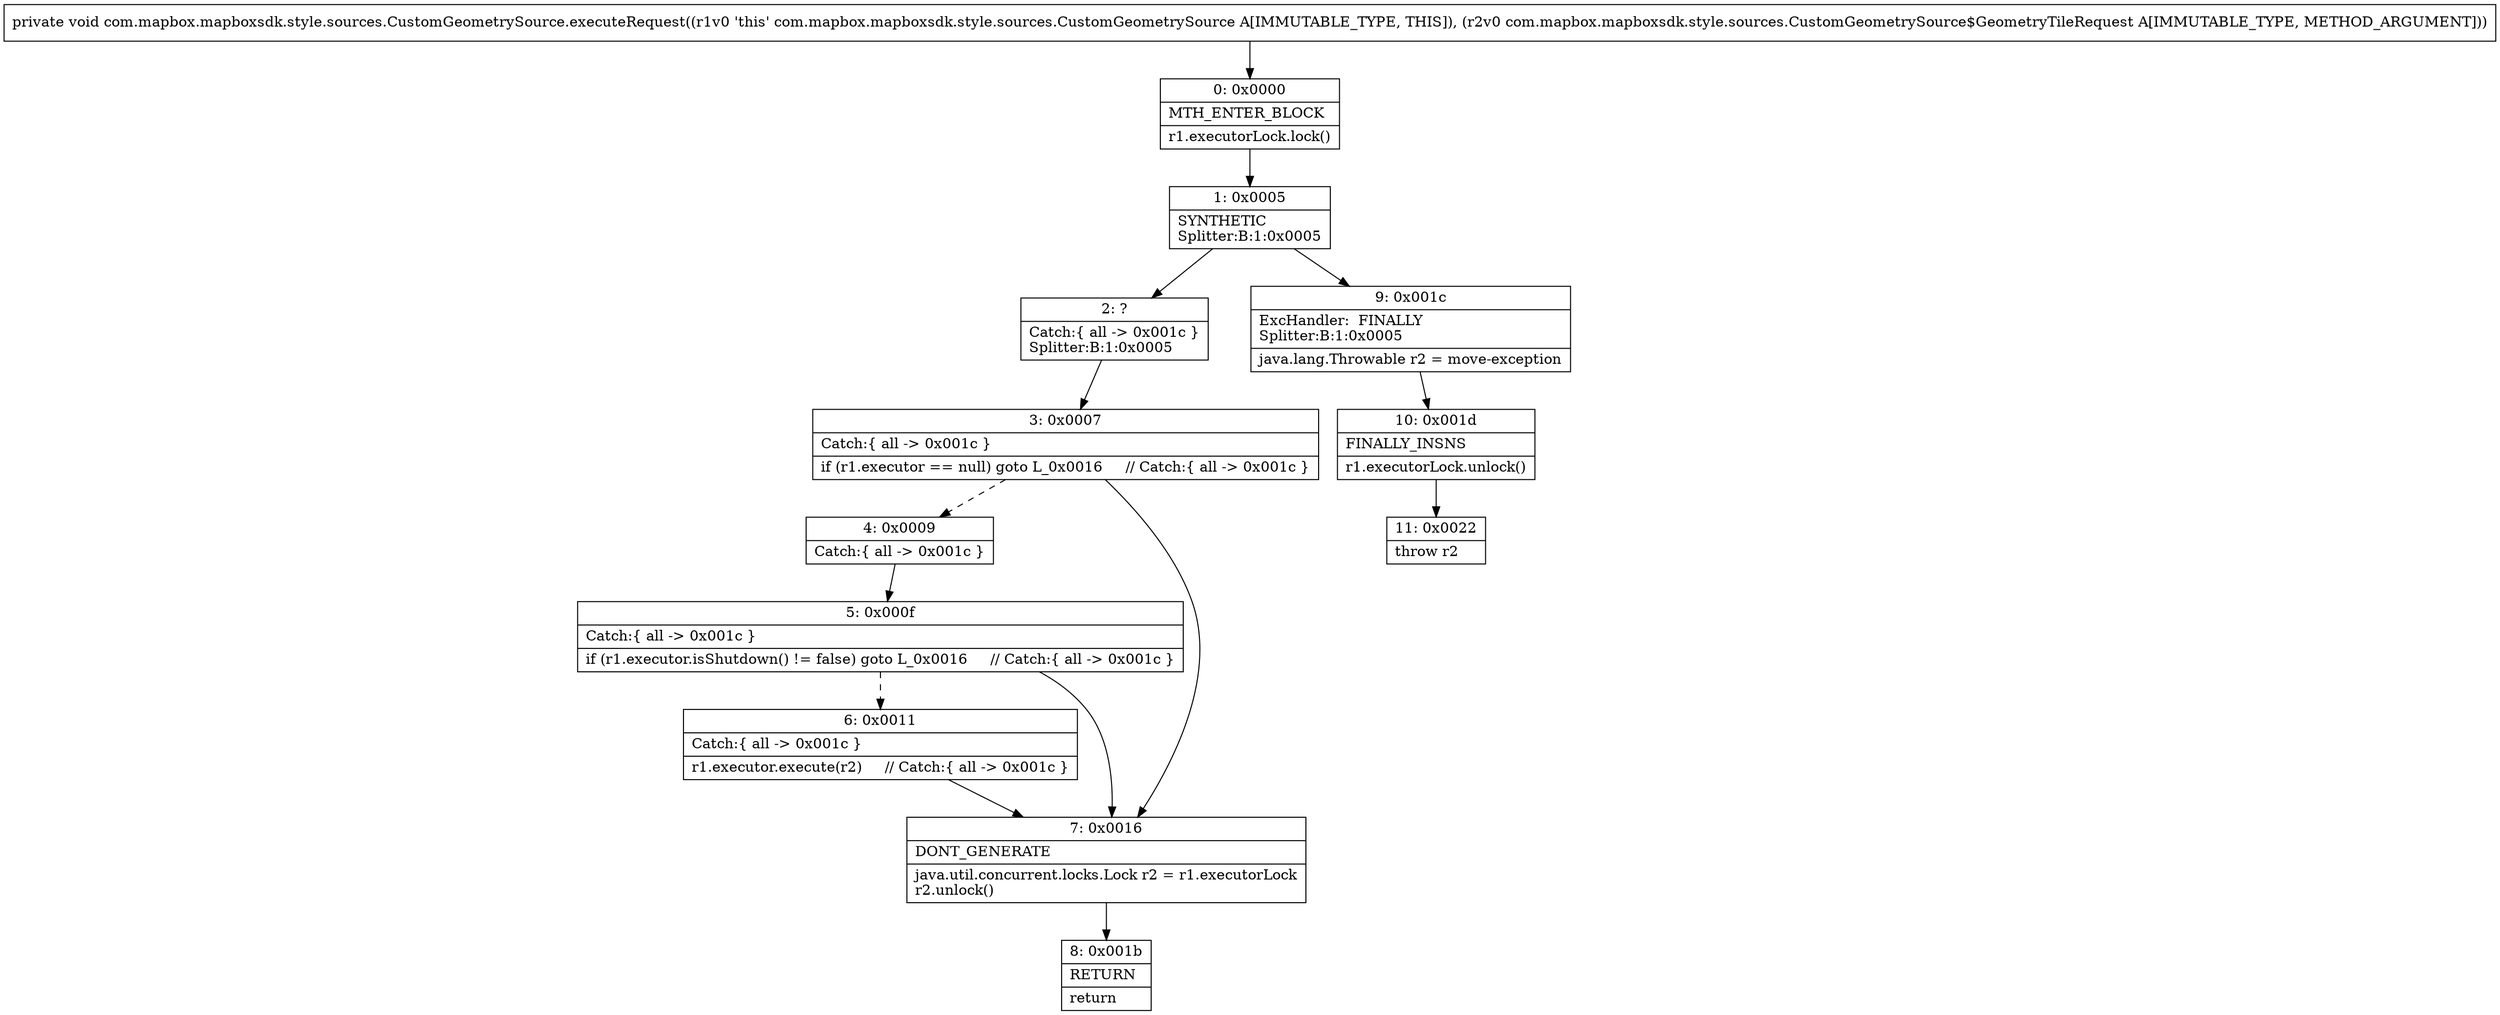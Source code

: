 digraph "CFG forcom.mapbox.mapboxsdk.style.sources.CustomGeometrySource.executeRequest(Lcom\/mapbox\/mapboxsdk\/style\/sources\/CustomGeometrySource$GeometryTileRequest;)V" {
Node_0 [shape=record,label="{0\:\ 0x0000|MTH_ENTER_BLOCK\l|r1.executorLock.lock()\l}"];
Node_1 [shape=record,label="{1\:\ 0x0005|SYNTHETIC\lSplitter:B:1:0x0005\l}"];
Node_2 [shape=record,label="{2\:\ ?|Catch:\{ all \-\> 0x001c \}\lSplitter:B:1:0x0005\l}"];
Node_3 [shape=record,label="{3\:\ 0x0007|Catch:\{ all \-\> 0x001c \}\l|if (r1.executor == null) goto L_0x0016     \/\/ Catch:\{ all \-\> 0x001c \}\l}"];
Node_4 [shape=record,label="{4\:\ 0x0009|Catch:\{ all \-\> 0x001c \}\l}"];
Node_5 [shape=record,label="{5\:\ 0x000f|Catch:\{ all \-\> 0x001c \}\l|if (r1.executor.isShutdown() != false) goto L_0x0016     \/\/ Catch:\{ all \-\> 0x001c \}\l}"];
Node_6 [shape=record,label="{6\:\ 0x0011|Catch:\{ all \-\> 0x001c \}\l|r1.executor.execute(r2)     \/\/ Catch:\{ all \-\> 0x001c \}\l}"];
Node_7 [shape=record,label="{7\:\ 0x0016|DONT_GENERATE\l|java.util.concurrent.locks.Lock r2 = r1.executorLock\lr2.unlock()\l}"];
Node_8 [shape=record,label="{8\:\ 0x001b|RETURN\l|return\l}"];
Node_9 [shape=record,label="{9\:\ 0x001c|ExcHandler:  FINALLY\lSplitter:B:1:0x0005\l|java.lang.Throwable r2 = move\-exception\l}"];
Node_10 [shape=record,label="{10\:\ 0x001d|FINALLY_INSNS\l|r1.executorLock.unlock()\l}"];
Node_11 [shape=record,label="{11\:\ 0x0022|throw r2\l}"];
MethodNode[shape=record,label="{private void com.mapbox.mapboxsdk.style.sources.CustomGeometrySource.executeRequest((r1v0 'this' com.mapbox.mapboxsdk.style.sources.CustomGeometrySource A[IMMUTABLE_TYPE, THIS]), (r2v0 com.mapbox.mapboxsdk.style.sources.CustomGeometrySource$GeometryTileRequest A[IMMUTABLE_TYPE, METHOD_ARGUMENT])) }"];
MethodNode -> Node_0;
Node_0 -> Node_1;
Node_1 -> Node_2;
Node_1 -> Node_9;
Node_2 -> Node_3;
Node_3 -> Node_4[style=dashed];
Node_3 -> Node_7;
Node_4 -> Node_5;
Node_5 -> Node_6[style=dashed];
Node_5 -> Node_7;
Node_6 -> Node_7;
Node_7 -> Node_8;
Node_9 -> Node_10;
Node_10 -> Node_11;
}

